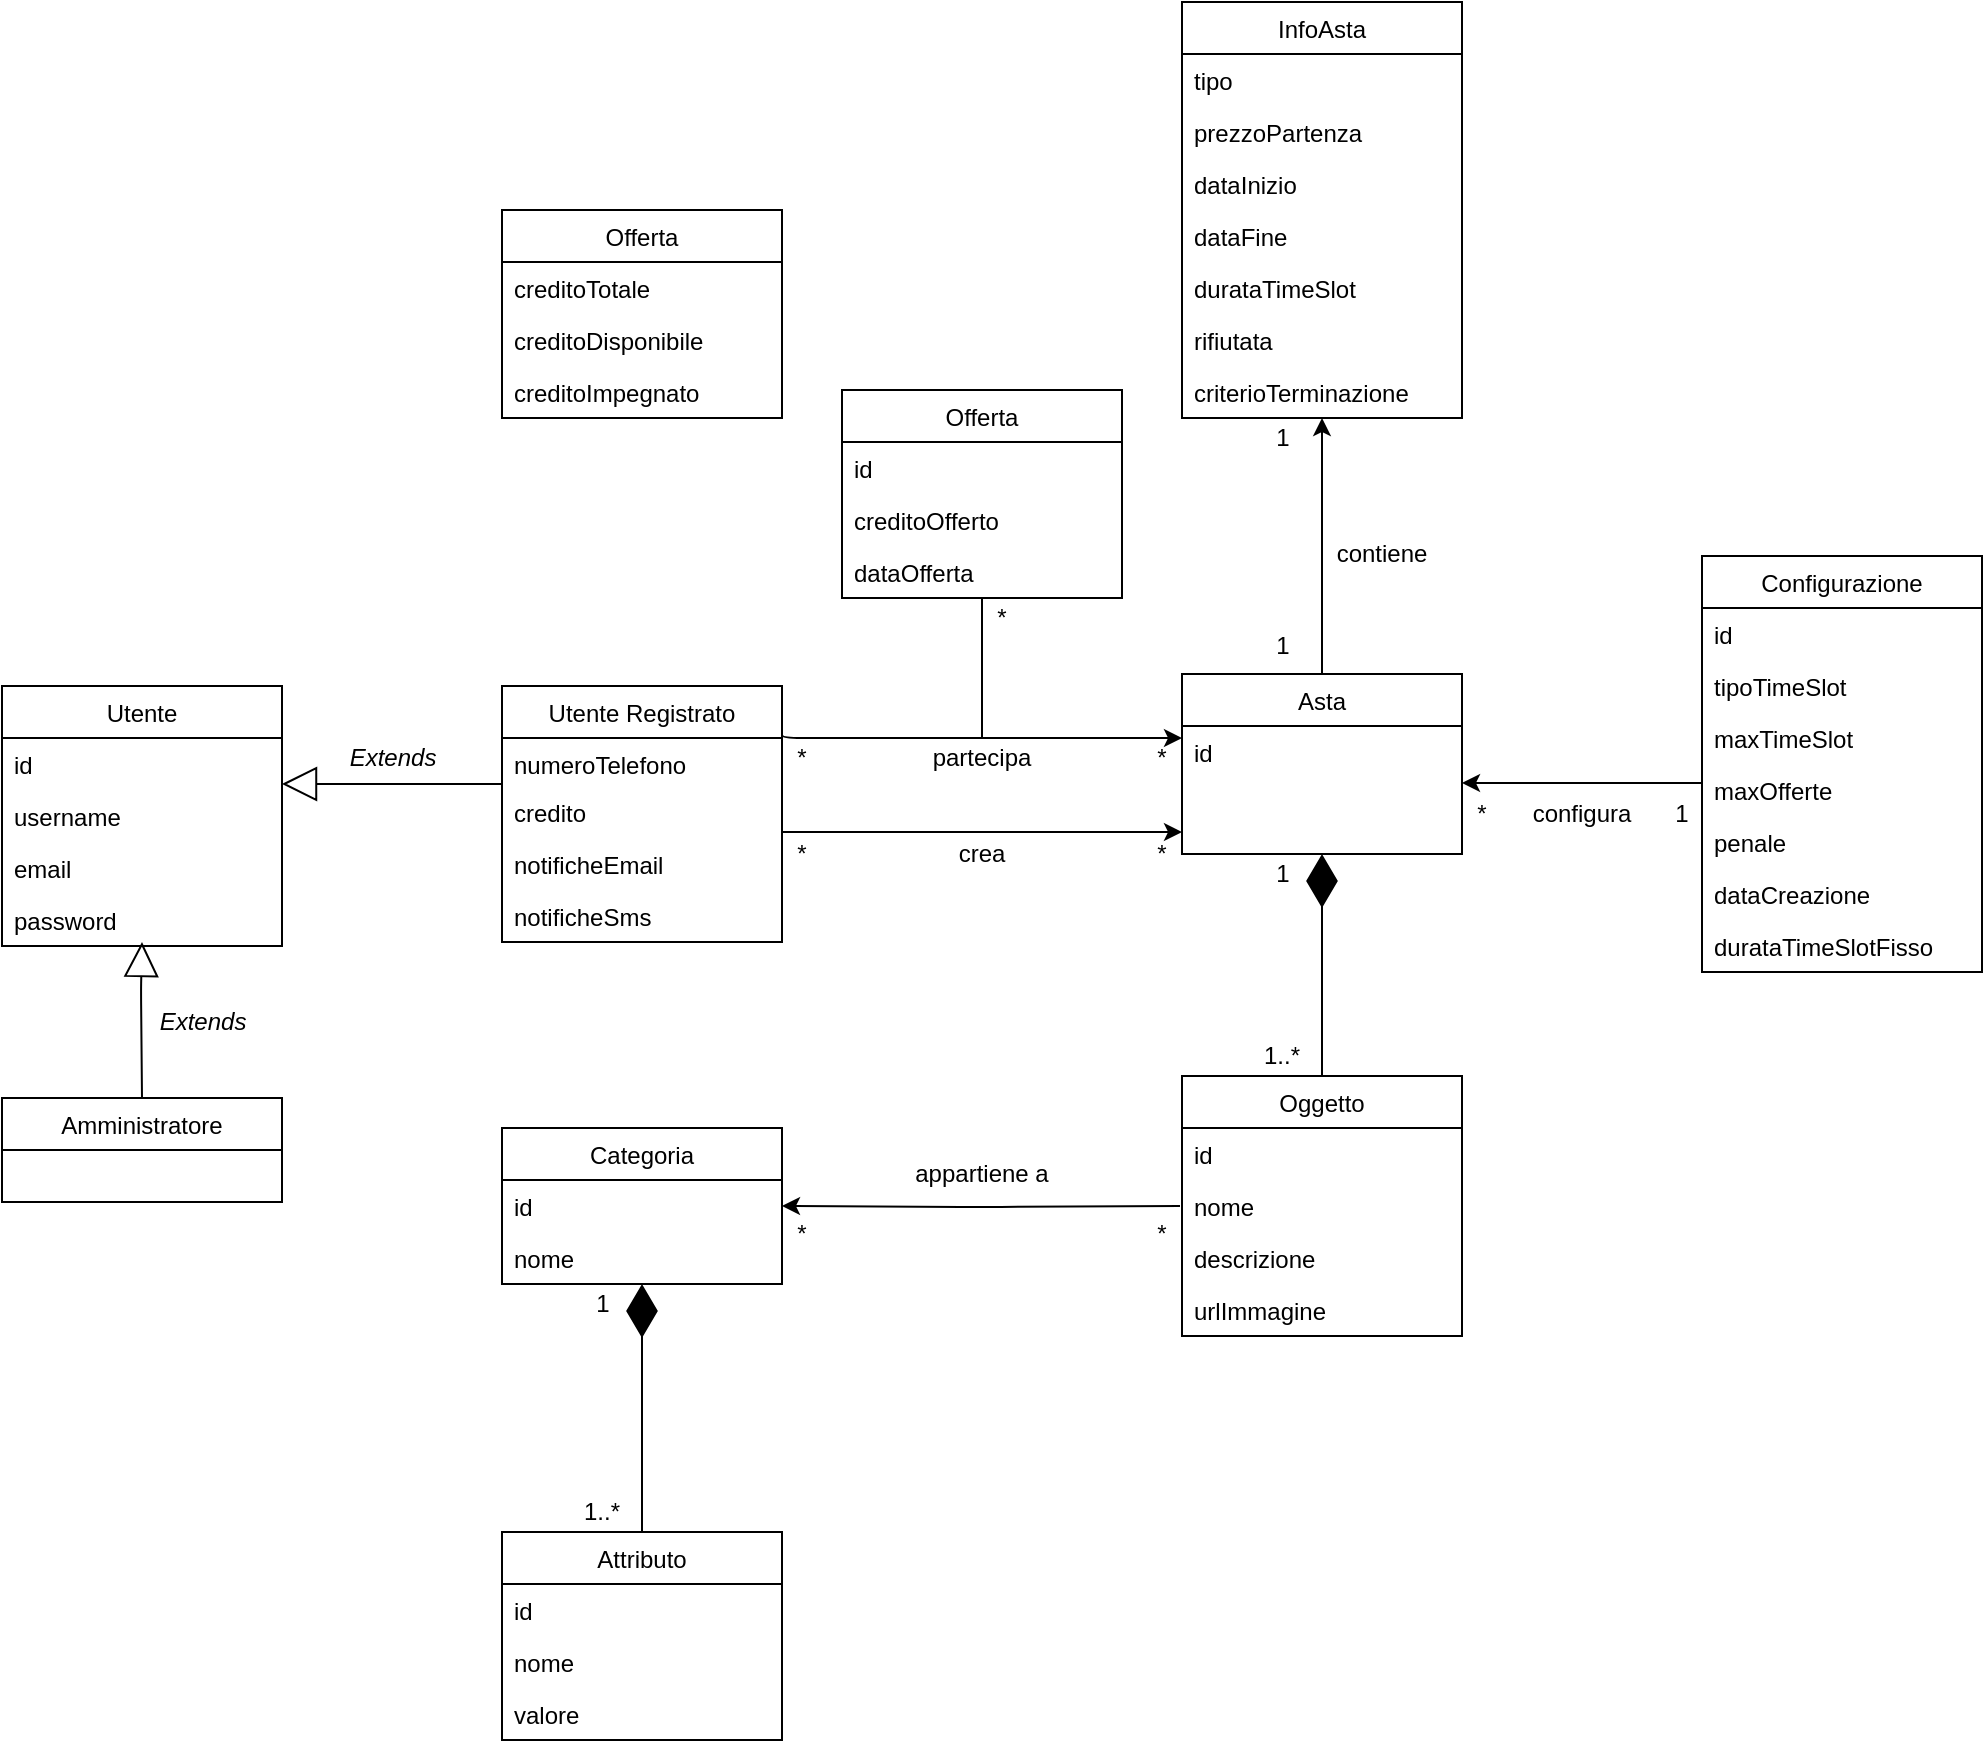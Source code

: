 <mxfile version="12.8.6" type="device"><diagram id="C5RBs43oDa-KdzZeNtuy" name="Page-1"><mxGraphModel dx="1907" dy="1651" grid="1" gridSize="10" guides="1" tooltips="1" connect="1" arrows="1" fold="1" page="1" pageScale="1" pageWidth="827" pageHeight="1169" math="0" shadow="0"><root><mxCell id="WIyWlLk6GJQsqaUBKTNV-0"/><mxCell id="WIyWlLk6GJQsqaUBKTNV-1" parent="WIyWlLk6GJQsqaUBKTNV-0"/><mxCell id="xIt5EXOKrvQGk8ZwAL8l-28" style="edgeStyle=orthogonalEdgeStyle;rounded=1;orthogonalLoop=1;jettySize=auto;html=1;entryX=1;entryY=0.5;entryDx=0;entryDy=0;" parent="WIyWlLk6GJQsqaUBKTNV-1" target="xIt5EXOKrvQGk8ZwAL8l-14" edge="1"><mxGeometry relative="1" as="geometry"><mxPoint x="399" y="466" as="sourcePoint"/></mxGeometry></mxCell><mxCell id="xIt5EXOKrvQGk8ZwAL8l-14" value="Categoria" style="swimlane;fontStyle=0;childLayout=stackLayout;horizontal=1;startSize=26;fillColor=none;horizontalStack=0;resizeParent=1;resizeParentMax=0;resizeLast=0;collapsible=1;marginBottom=0;shadow=0;" parent="WIyWlLk6GJQsqaUBKTNV-1" vertex="1"><mxGeometry x="60" y="427" width="140" height="78" as="geometry"/></mxCell><mxCell id="xIt5EXOKrvQGk8ZwAL8l-15" value="id" style="text;strokeColor=none;fillColor=none;align=left;verticalAlign=top;spacingLeft=4;spacingRight=4;overflow=hidden;rotatable=0;points=[[0,0.5],[1,0.5]];portConstraint=eastwest;" parent="xIt5EXOKrvQGk8ZwAL8l-14" vertex="1"><mxGeometry y="26" width="140" height="26" as="geometry"/></mxCell><mxCell id="_ybo2d6SO-Sz8e5vFv8a-12" value="nome" style="text;strokeColor=none;fillColor=none;align=left;verticalAlign=top;spacingLeft=4;spacingRight=4;overflow=hidden;rotatable=0;points=[[0,0.5],[1,0.5]];portConstraint=eastwest;" parent="xIt5EXOKrvQGk8ZwAL8l-14" vertex="1"><mxGeometry y="52" width="140" height="26" as="geometry"/></mxCell><mxCell id="xIt5EXOKrvQGk8ZwAL8l-32" style="edgeStyle=orthogonalEdgeStyle;rounded=1;orthogonalLoop=1;jettySize=auto;html=1;exitX=1;exitY=0.5;exitDx=0;exitDy=0;entryX=0.75;entryY=0;entryDx=0;entryDy=0;" parent="WIyWlLk6GJQsqaUBKTNV-1" target="xIt5EXOKrvQGk8ZwAL8l-42" edge="1"><mxGeometry relative="1" as="geometry"><Array as="points"><mxPoint x="200" y="232"/></Array><mxPoint x="200" y="229" as="sourcePoint"/></mxGeometry></mxCell><mxCell id="xIt5EXOKrvQGk8ZwAL8l-36" style="edgeStyle=orthogonalEdgeStyle;rounded=1;orthogonalLoop=1;jettySize=auto;html=1;" parent="WIyWlLk6GJQsqaUBKTNV-1" edge="1"><mxGeometry relative="1" as="geometry"><mxPoint x="400" y="279" as="targetPoint"/><mxPoint x="200" y="279" as="sourcePoint"/><Array as="points"><mxPoint x="200" y="279"/></Array></mxGeometry></mxCell><mxCell id="xIt5EXOKrvQGk8ZwAL8l-37" value="*" style="text;html=1;strokeColor=none;fillColor=none;align=center;verticalAlign=middle;whiteSpace=wrap;rounded=0;shadow=0;" parent="WIyWlLk6GJQsqaUBKTNV-1" vertex="1"><mxGeometry x="190" y="470" width="40" height="20" as="geometry"/></mxCell><mxCell id="xIt5EXOKrvQGk8ZwAL8l-38" value="1..*" style="text;html=1;strokeColor=none;fillColor=none;align=center;verticalAlign=middle;whiteSpace=wrap;rounded=0;shadow=0;" parent="WIyWlLk6GJQsqaUBKTNV-1" vertex="1"><mxGeometry x="430" y="381" width="40" height="20" as="geometry"/></mxCell><mxCell id="xIt5EXOKrvQGk8ZwAL8l-39" value="crea" style="text;html=1;strokeColor=none;fillColor=none;align=center;verticalAlign=middle;whiteSpace=wrap;rounded=0;shadow=0;" parent="WIyWlLk6GJQsqaUBKTNV-1" vertex="1"><mxGeometry x="280" y="280" width="40" height="20" as="geometry"/></mxCell><mxCell id="xIt5EXOKrvQGk8ZwAL8l-40" value="*" style="text;html=1;strokeColor=none;fillColor=none;align=center;verticalAlign=middle;whiteSpace=wrap;rounded=0;shadow=0;" parent="WIyWlLk6GJQsqaUBKTNV-1" vertex="1"><mxGeometry x="370" y="280" width="40" height="20" as="geometry"/></mxCell><mxCell id="xIt5EXOKrvQGk8ZwAL8l-41" value="partecipa" style="text;html=1;strokeColor=none;fillColor=none;align=center;verticalAlign=middle;whiteSpace=wrap;rounded=0;shadow=0;" parent="WIyWlLk6GJQsqaUBKTNV-1" vertex="1"><mxGeometry x="280" y="232" width="40" height="20" as="geometry"/></mxCell><mxCell id="xIt5EXOKrvQGk8ZwAL8l-42" value="*" style="text;html=1;strokeColor=none;fillColor=none;align=center;verticalAlign=middle;whiteSpace=wrap;rounded=0;shadow=0;" parent="WIyWlLk6GJQsqaUBKTNV-1" vertex="1"><mxGeometry x="370" y="232" width="40" height="20" as="geometry"/></mxCell><mxCell id="xIt5EXOKrvQGk8ZwAL8l-48" value="" style="endArrow=none;html=1;exitX=0.5;exitY=0;exitDx=0;exitDy=0;" parent="WIyWlLk6GJQsqaUBKTNV-1" source="xIt5EXOKrvQGk8ZwAL8l-41" target="xIt5EXOKrvQGk8ZwAL8l-43" edge="1"><mxGeometry width="50" height="50" relative="1" as="geometry"><mxPoint x="300" y="229" as="sourcePoint"/><mxPoint x="300" y="161" as="targetPoint"/></mxGeometry></mxCell><mxCell id="_ybo2d6SO-Sz8e5vFv8a-8" value="*" style="text;html=1;strokeColor=none;fillColor=none;align=center;verticalAlign=middle;whiteSpace=wrap;rounded=0;shadow=0;" parent="WIyWlLk6GJQsqaUBKTNV-1" vertex="1"><mxGeometry x="190" y="232" width="40" height="20" as="geometry"/></mxCell><mxCell id="_ybo2d6SO-Sz8e5vFv8a-9" value="*" style="text;html=1;strokeColor=none;fillColor=none;align=center;verticalAlign=middle;whiteSpace=wrap;rounded=0;shadow=0;" parent="WIyWlLk6GJQsqaUBKTNV-1" vertex="1"><mxGeometry x="190" y="280" width="40" height="20" as="geometry"/></mxCell><mxCell id="_ybo2d6SO-Sz8e5vFv8a-10" value="*" style="text;html=1;strokeColor=none;fillColor=none;align=center;verticalAlign=middle;whiteSpace=wrap;rounded=0;shadow=0;" parent="WIyWlLk6GJQsqaUBKTNV-1" vertex="1"><mxGeometry x="290" y="162" width="40" height="20" as="geometry"/></mxCell><mxCell id="_ybo2d6SO-Sz8e5vFv8a-11" value="1" style="text;html=1;align=center;verticalAlign=middle;resizable=0;points=[];autosize=1;" parent="WIyWlLk6GJQsqaUBKTNV-1" vertex="1"><mxGeometry x="440" y="290" width="20" height="20" as="geometry"/></mxCell><mxCell id="_ybo2d6SO-Sz8e5vFv8a-13" value="appartiene a" style="text;html=1;strokeColor=none;fillColor=none;align=center;verticalAlign=middle;whiteSpace=wrap;rounded=0;shadow=0;" parent="WIyWlLk6GJQsqaUBKTNV-1" vertex="1"><mxGeometry x="255" y="440" width="90" height="20" as="geometry"/></mxCell><mxCell id="_ybo2d6SO-Sz8e5vFv8a-15" value="*" style="text;html=1;strokeColor=none;fillColor=none;align=center;verticalAlign=middle;whiteSpace=wrap;rounded=0;shadow=0;" parent="WIyWlLk6GJQsqaUBKTNV-1" vertex="1"><mxGeometry x="370" y="470" width="40" height="20" as="geometry"/></mxCell><mxCell id="_ybo2d6SO-Sz8e5vFv8a-19" value="" style="endArrow=diamondThin;endFill=1;endSize=24;html=1;" parent="WIyWlLk6GJQsqaUBKTNV-1" source="xIt5EXOKrvQGk8ZwAL8l-10" target="xIt5EXOKrvQGk8ZwAL8l-4" edge="1"><mxGeometry width="160" relative="1" as="geometry"><mxPoint x="290" y="370" as="sourcePoint"/><mxPoint x="450" y="370" as="targetPoint"/></mxGeometry></mxCell><mxCell id="0-ixcji2QgYzUcZS57bc-8" value="" style="endArrow=block;html=1;exitX=0;exitY=0.5;exitDx=0;exitDy=0;endFill=0;strokeWidth=1;endSize=15;" parent="WIyWlLk6GJQsqaUBKTNV-1" edge="1"><mxGeometry width="50" height="50" relative="1" as="geometry"><mxPoint x="60" y="255" as="sourcePoint"/><mxPoint x="-50" y="255" as="targetPoint"/></mxGeometry></mxCell><mxCell id="0-ixcji2QgYzUcZS57bc-10" value="" style="endArrow=block;html=1;endFill=0;strokeWidth=1;exitX=0.5;exitY=0;exitDx=0;exitDy=0;endSize=15;" parent="WIyWlLk6GJQsqaUBKTNV-1" source="0-ixcji2QgYzUcZS57bc-0" edge="1"><mxGeometry width="50" height="50" relative="1" as="geometry"><mxPoint x="-120.5" y="408" as="sourcePoint"/><mxPoint x="-120" y="334" as="targetPoint"/><Array as="points"><mxPoint x="-120.5" y="358"/></Array></mxGeometry></mxCell><mxCell id="0-ixcji2QgYzUcZS57bc-11" value="&lt;i&gt;Extends&lt;/i&gt;" style="text;html=1;align=center;verticalAlign=middle;resizable=0;points=[];autosize=1;" parent="WIyWlLk6GJQsqaUBKTNV-1" vertex="1"><mxGeometry x="-25" y="232" width="60" height="20" as="geometry"/></mxCell><mxCell id="0-ixcji2QgYzUcZS57bc-12" value="&lt;i&gt;Extends&lt;/i&gt;" style="text;html=1;align=center;verticalAlign=middle;resizable=0;points=[];autosize=1;" parent="WIyWlLk6GJQsqaUBKTNV-1" vertex="1"><mxGeometry x="-120" y="364" width="60" height="20" as="geometry"/></mxCell><mxCell id="xIt5EXOKrvQGk8ZwAL8l-0" value="Utente Registrato" style="swimlane;fontStyle=0;childLayout=stackLayout;horizontal=1;startSize=26;fillColor=none;horizontalStack=0;resizeParent=1;resizeParentMax=0;resizeLast=0;collapsible=1;marginBottom=0;" parent="WIyWlLk6GJQsqaUBKTNV-1" vertex="1"><mxGeometry x="60" y="206" width="140" height="128" as="geometry"/></mxCell><mxCell id="xIt5EXOKrvQGk8ZwAL8l-3" value="numeroTelefono" style="text;strokeColor=none;fillColor=none;align=left;verticalAlign=top;spacingLeft=4;spacingRight=4;overflow=hidden;rotatable=0;points=[[0,0.5],[1,0.5]];portConstraint=eastwest;" parent="xIt5EXOKrvQGk8ZwAL8l-0" vertex="1"><mxGeometry y="26" width="140" height="24" as="geometry"/></mxCell><mxCell id="7WJHTXDVpQY2n5B73jA0-2" value="credito" style="text;strokeColor=none;fillColor=none;align=left;verticalAlign=top;spacingLeft=4;spacingRight=4;overflow=hidden;rotatable=0;points=[[0,0.5],[1,0.5]];portConstraint=eastwest;" vertex="1" parent="xIt5EXOKrvQGk8ZwAL8l-0"><mxGeometry y="50" width="140" height="26" as="geometry"/></mxCell><mxCell id="7WJHTXDVpQY2n5B73jA0-3" value="notificheEmail" style="text;strokeColor=none;fillColor=none;align=left;verticalAlign=top;spacingLeft=4;spacingRight=4;overflow=hidden;rotatable=0;points=[[0,0.5],[1,0.5]];portConstraint=eastwest;" vertex="1" parent="xIt5EXOKrvQGk8ZwAL8l-0"><mxGeometry y="76" width="140" height="26" as="geometry"/></mxCell><mxCell id="7WJHTXDVpQY2n5B73jA0-1" value="notificheSms" style="text;strokeColor=none;fillColor=none;align=left;verticalAlign=top;spacingLeft=4;spacingRight=4;overflow=hidden;rotatable=0;points=[[0,0.5],[1,0.5]];portConstraint=eastwest;" vertex="1" parent="xIt5EXOKrvQGk8ZwAL8l-0"><mxGeometry y="102" width="140" height="26" as="geometry"/></mxCell><mxCell id="0-ixcji2QgYzUcZS57bc-25" style="edgeStyle=orthogonalEdgeStyle;rounded=1;orthogonalLoop=1;jettySize=auto;html=1;exitX=0;exitY=0.365;exitDx=0;exitDy=0;exitPerimeter=0;" parent="WIyWlLk6GJQsqaUBKTNV-1" source="0-ixcji2QgYzUcZS57bc-24" edge="1"><mxGeometry relative="1" as="geometry"><mxPoint x="540" y="254.5" as="targetPoint"/><mxPoint x="650" y="255" as="sourcePoint"/><Array as="points"/></mxGeometry></mxCell><mxCell id="0-ixcji2QgYzUcZS57bc-26" value="configura" style="text;html=1;strokeColor=none;fillColor=none;align=center;verticalAlign=middle;whiteSpace=wrap;rounded=0;shadow=0;" parent="WIyWlLk6GJQsqaUBKTNV-1" vertex="1"><mxGeometry x="580" y="260" width="40" height="20" as="geometry"/></mxCell><mxCell id="0-ixcji2QgYzUcZS57bc-27" value="*" style="text;html=1;strokeColor=none;fillColor=none;align=center;verticalAlign=middle;whiteSpace=wrap;rounded=0;shadow=0;" parent="WIyWlLk6GJQsqaUBKTNV-1" vertex="1"><mxGeometry x="530" y="260" width="40" height="20" as="geometry"/></mxCell><mxCell id="0-ixcji2QgYzUcZS57bc-28" value="1" style="text;html=1;strokeColor=none;fillColor=none;align=center;verticalAlign=middle;whiteSpace=wrap;rounded=0;shadow=0;" parent="WIyWlLk6GJQsqaUBKTNV-1" vertex="1"><mxGeometry x="630" y="260" width="40" height="20" as="geometry"/></mxCell><mxCell id="xIt5EXOKrvQGk8ZwAL8l-4" value="Asta" style="swimlane;fontStyle=0;childLayout=stackLayout;horizontal=1;startSize=26;fillColor=none;horizontalStack=0;resizeParent=1;resizeParentMax=0;resizeLast=0;collapsible=1;marginBottom=0;shadow=0;" parent="WIyWlLk6GJQsqaUBKTNV-1" vertex="1"><mxGeometry x="400" y="200" width="140" height="90" as="geometry"><mxRectangle x="260" y="430" width="60" height="26" as="alternateBounds"/></mxGeometry></mxCell><mxCell id="xIt5EXOKrvQGk8ZwAL8l-5" value="id" style="text;strokeColor=none;fillColor=none;align=left;verticalAlign=top;spacingLeft=4;spacingRight=4;overflow=hidden;rotatable=0;points=[[0,0.5],[1,0.5]];portConstraint=eastwest;" parent="xIt5EXOKrvQGk8ZwAL8l-4" vertex="1"><mxGeometry y="26" width="140" height="64" as="geometry"/></mxCell><mxCell id="0-ixcji2QgYzUcZS57bc-0" value="Amministratore" style="swimlane;fontStyle=0;childLayout=stackLayout;horizontal=1;startSize=26;fillColor=none;horizontalStack=0;resizeParent=1;resizeParentMax=0;resizeLast=0;collapsible=1;marginBottom=0;" parent="WIyWlLk6GJQsqaUBKTNV-1" vertex="1"><mxGeometry x="-190" y="412" width="140" height="52" as="geometry"/></mxCell><mxCell id="0-ixcji2QgYzUcZS57bc-4" value="Utente" style="swimlane;fontStyle=0;childLayout=stackLayout;horizontal=1;startSize=26;fillColor=none;horizontalStack=0;resizeParent=1;resizeParentMax=0;resizeLast=0;collapsible=1;marginBottom=0;" parent="WIyWlLk6GJQsqaUBKTNV-1" vertex="1"><mxGeometry x="-190" y="206" width="140" height="130" as="geometry"/></mxCell><mxCell id="7WJHTXDVpQY2n5B73jA0-4" value="id" style="text;strokeColor=none;fillColor=none;align=left;verticalAlign=top;spacingLeft=4;spacingRight=4;overflow=hidden;rotatable=0;points=[[0,0.5],[1,0.5]];portConstraint=eastwest;" vertex="1" parent="0-ixcji2QgYzUcZS57bc-4"><mxGeometry y="26" width="140" height="26" as="geometry"/></mxCell><mxCell id="0-ixcji2QgYzUcZS57bc-5" value="username" style="text;strokeColor=none;fillColor=none;align=left;verticalAlign=top;spacingLeft=4;spacingRight=4;overflow=hidden;rotatable=0;points=[[0,0.5],[1,0.5]];portConstraint=eastwest;" parent="0-ixcji2QgYzUcZS57bc-4" vertex="1"><mxGeometry y="52" width="140" height="26" as="geometry"/></mxCell><mxCell id="7WJHTXDVpQY2n5B73jA0-0" value="email" style="text;strokeColor=none;fillColor=none;align=left;verticalAlign=top;spacingLeft=4;spacingRight=4;overflow=hidden;rotatable=0;points=[[0,0.5],[1,0.5]];portConstraint=eastwest;" vertex="1" parent="0-ixcji2QgYzUcZS57bc-4"><mxGeometry y="78" width="140" height="26" as="geometry"/></mxCell><mxCell id="0-ixcji2QgYzUcZS57bc-6" value="password" style="text;strokeColor=none;fillColor=none;align=left;verticalAlign=top;spacingLeft=4;spacingRight=4;overflow=hidden;rotatable=0;points=[[0,0.5],[1,0.5]];portConstraint=eastwest;" parent="0-ixcji2QgYzUcZS57bc-4" vertex="1"><mxGeometry y="104" width="140" height="26" as="geometry"/></mxCell><mxCell id="7WJHTXDVpQY2n5B73jA0-15" value="1" style="text;html=1;align=center;verticalAlign=middle;resizable=0;points=[];autosize=1;" vertex="1" parent="WIyWlLk6GJQsqaUBKTNV-1"><mxGeometry x="440" y="72" width="20" height="20" as="geometry"/></mxCell><mxCell id="7WJHTXDVpQY2n5B73jA0-16" value="1" style="text;html=1;align=center;verticalAlign=middle;resizable=0;points=[];autosize=1;" vertex="1" parent="WIyWlLk6GJQsqaUBKTNV-1"><mxGeometry x="440" y="176" width="20" height="20" as="geometry"/></mxCell><mxCell id="7WJHTXDVpQY2n5B73jA0-7" value="InfoAsta" style="swimlane;fontStyle=0;childLayout=stackLayout;horizontal=1;startSize=26;fillColor=none;horizontalStack=0;resizeParent=1;resizeParentMax=0;resizeLast=0;collapsible=1;marginBottom=0;shadow=0;" vertex="1" parent="WIyWlLk6GJQsqaUBKTNV-1"><mxGeometry x="400" y="-136" width="140" height="208" as="geometry"><mxRectangle x="260" y="430" width="60" height="26" as="alternateBounds"/></mxGeometry></mxCell><mxCell id="7WJHTXDVpQY2n5B73jA0-8" value="tipo" style="text;strokeColor=none;fillColor=none;align=left;verticalAlign=top;spacingLeft=4;spacingRight=4;overflow=hidden;rotatable=0;points=[[0,0.5],[1,0.5]];portConstraint=eastwest;" vertex="1" parent="7WJHTXDVpQY2n5B73jA0-7"><mxGeometry y="26" width="140" height="26" as="geometry"/></mxCell><mxCell id="7WJHTXDVpQY2n5B73jA0-18" value="prezzoPartenza" style="text;strokeColor=none;fillColor=none;align=left;verticalAlign=top;spacingLeft=4;spacingRight=4;overflow=hidden;rotatable=0;points=[[0,0.5],[1,0.5]];portConstraint=eastwest;" vertex="1" parent="7WJHTXDVpQY2n5B73jA0-7"><mxGeometry y="52" width="140" height="26" as="geometry"/></mxCell><mxCell id="7WJHTXDVpQY2n5B73jA0-9" value="dataInizio" style="text;strokeColor=none;fillColor=none;align=left;verticalAlign=top;spacingLeft=4;spacingRight=4;overflow=hidden;rotatable=0;points=[[0,0.5],[1,0.5]];portConstraint=eastwest;" vertex="1" parent="7WJHTXDVpQY2n5B73jA0-7"><mxGeometry y="78" width="140" height="26" as="geometry"/></mxCell><mxCell id="7WJHTXDVpQY2n5B73jA0-10" value="dataFine" style="text;strokeColor=none;fillColor=none;align=left;verticalAlign=top;spacingLeft=4;spacingRight=4;overflow=hidden;rotatable=0;points=[[0,0.5],[1,0.5]];portConstraint=eastwest;" vertex="1" parent="7WJHTXDVpQY2n5B73jA0-7"><mxGeometry y="104" width="140" height="26" as="geometry"/></mxCell><mxCell id="7WJHTXDVpQY2n5B73jA0-11" value="durataTimeSlot" style="text;strokeColor=none;fillColor=none;align=left;verticalAlign=top;spacingLeft=4;spacingRight=4;overflow=hidden;rotatable=0;points=[[0,0.5],[1,0.5]];portConstraint=eastwest;" vertex="1" parent="7WJHTXDVpQY2n5B73jA0-7"><mxGeometry y="130" width="140" height="26" as="geometry"/></mxCell><mxCell id="7WJHTXDVpQY2n5B73jA0-19" value="rifiutata" style="text;strokeColor=none;fillColor=none;align=left;verticalAlign=top;spacingLeft=4;spacingRight=4;overflow=hidden;rotatable=0;points=[[0,0.5],[1,0.5]];portConstraint=eastwest;" vertex="1" parent="7WJHTXDVpQY2n5B73jA0-7"><mxGeometry y="156" width="140" height="26" as="geometry"/></mxCell><mxCell id="7WJHTXDVpQY2n5B73jA0-21" value="criterioTerminazione" style="text;strokeColor=none;fillColor=none;align=left;verticalAlign=top;spacingLeft=4;spacingRight=4;overflow=hidden;rotatable=0;points=[[0,0.5],[1,0.5]];portConstraint=eastwest;" vertex="1" parent="7WJHTXDVpQY2n5B73jA0-7"><mxGeometry y="182" width="140" height="26" as="geometry"/></mxCell><mxCell id="0-ixcji2QgYzUcZS57bc-20" value="Configurazione" style="swimlane;fontStyle=0;childLayout=stackLayout;horizontal=1;startSize=26;fillColor=none;horizontalStack=0;resizeParent=1;resizeParentMax=0;resizeLast=0;collapsible=1;marginBottom=0;shadow=0;" parent="WIyWlLk6GJQsqaUBKTNV-1" vertex="1"><mxGeometry x="660" y="141" width="140" height="208" as="geometry"><mxRectangle x="260" y="430" width="60" height="26" as="alternateBounds"/></mxGeometry></mxCell><mxCell id="0-ixcji2QgYzUcZS57bc-21" value="id" style="text;strokeColor=none;fillColor=none;align=left;verticalAlign=top;spacingLeft=4;spacingRight=4;overflow=hidden;rotatable=0;points=[[0,0.5],[1,0.5]];portConstraint=eastwest;" parent="0-ixcji2QgYzUcZS57bc-20" vertex="1"><mxGeometry y="26" width="140" height="26" as="geometry"/></mxCell><mxCell id="0-ixcji2QgYzUcZS57bc-22" value="tipoTimeSlot" style="text;strokeColor=none;fillColor=none;align=left;verticalAlign=top;spacingLeft=4;spacingRight=4;overflow=hidden;rotatable=0;points=[[0,0.5],[1,0.5]];portConstraint=eastwest;" parent="0-ixcji2QgYzUcZS57bc-20" vertex="1"><mxGeometry y="52" width="140" height="26" as="geometry"/></mxCell><mxCell id="0-ixcji2QgYzUcZS57bc-23" value="maxTimeSlot" style="text;strokeColor=none;fillColor=none;align=left;verticalAlign=top;spacingLeft=4;spacingRight=4;overflow=hidden;rotatable=0;points=[[0,0.5],[1,0.5]];portConstraint=eastwest;" parent="0-ixcji2QgYzUcZS57bc-20" vertex="1"><mxGeometry y="78" width="140" height="26" as="geometry"/></mxCell><mxCell id="0-ixcji2QgYzUcZS57bc-24" value="maxOfferte" style="text;strokeColor=none;fillColor=none;align=left;verticalAlign=top;spacingLeft=4;spacingRight=4;overflow=hidden;rotatable=0;points=[[0,0.5],[1,0.5]];portConstraint=eastwest;" parent="0-ixcji2QgYzUcZS57bc-20" vertex="1"><mxGeometry y="104" width="140" height="26" as="geometry"/></mxCell><mxCell id="7WJHTXDVpQY2n5B73jA0-23" value="penale" style="text;strokeColor=none;fillColor=none;align=left;verticalAlign=top;spacingLeft=4;spacingRight=4;overflow=hidden;rotatable=0;points=[[0,0.5],[1,0.5]];portConstraint=eastwest;" vertex="1" parent="0-ixcji2QgYzUcZS57bc-20"><mxGeometry y="130" width="140" height="26" as="geometry"/></mxCell><mxCell id="7WJHTXDVpQY2n5B73jA0-24" value="dataCreazione" style="text;strokeColor=none;fillColor=none;align=left;verticalAlign=top;spacingLeft=4;spacingRight=4;overflow=hidden;rotatable=0;points=[[0,0.5],[1,0.5]];portConstraint=eastwest;" vertex="1" parent="0-ixcji2QgYzUcZS57bc-20"><mxGeometry y="156" width="140" height="26" as="geometry"/></mxCell><mxCell id="7WJHTXDVpQY2n5B73jA0-25" value="durataTimeSlotFisso" style="text;strokeColor=none;fillColor=none;align=left;verticalAlign=top;spacingLeft=4;spacingRight=4;overflow=hidden;rotatable=0;points=[[0,0.5],[1,0.5]];portConstraint=eastwest;" vertex="1" parent="0-ixcji2QgYzUcZS57bc-20"><mxGeometry y="182" width="140" height="26" as="geometry"/></mxCell><mxCell id="7WJHTXDVpQY2n5B73jA0-26" value="" style="endArrow=diamondThin;endFill=1;endSize=24;html=1;" edge="1" source="7WJHTXDVpQY2n5B73jA0-29" parent="WIyWlLk6GJQsqaUBKTNV-1"><mxGeometry width="160" relative="1" as="geometry"><mxPoint x="-50" y="585" as="sourcePoint"/><mxPoint x="130" y="505" as="targetPoint"/></mxGeometry></mxCell><mxCell id="7WJHTXDVpQY2n5B73jA0-27" value="1" style="text;html=1;align=center;verticalAlign=middle;resizable=0;points=[];autosize=1;" vertex="1" parent="WIyWlLk6GJQsqaUBKTNV-1"><mxGeometry x="100" y="505" width="20" height="20" as="geometry"/></mxCell><mxCell id="7WJHTXDVpQY2n5B73jA0-28" value="1..*" style="text;html=1;strokeColor=none;fillColor=none;align=center;verticalAlign=middle;whiteSpace=wrap;rounded=0;shadow=0;" vertex="1" parent="WIyWlLk6GJQsqaUBKTNV-1"><mxGeometry x="90" y="609" width="40" height="20" as="geometry"/></mxCell><mxCell id="7WJHTXDVpQY2n5B73jA0-29" value="Attributo" style="swimlane;fontStyle=0;childLayout=stackLayout;horizontal=1;startSize=26;fillColor=none;horizontalStack=0;resizeParent=1;resizeParentMax=0;resizeLast=0;collapsible=1;marginBottom=0;shadow=0;" vertex="1" parent="WIyWlLk6GJQsqaUBKTNV-1"><mxGeometry x="60" y="629" width="140" height="104" as="geometry"/></mxCell><mxCell id="7WJHTXDVpQY2n5B73jA0-30" value="id" style="text;strokeColor=none;fillColor=none;align=left;verticalAlign=top;spacingLeft=4;spacingRight=4;overflow=hidden;rotatable=0;points=[[0,0.5],[1,0.5]];portConstraint=eastwest;" vertex="1" parent="7WJHTXDVpQY2n5B73jA0-29"><mxGeometry y="26" width="140" height="26" as="geometry"/></mxCell><mxCell id="7WJHTXDVpQY2n5B73jA0-31" value="nome" style="text;strokeColor=none;fillColor=none;align=left;verticalAlign=top;spacingLeft=4;spacingRight=4;overflow=hidden;rotatable=0;points=[[0,0.5],[1,0.5]];portConstraint=eastwest;" vertex="1" parent="7WJHTXDVpQY2n5B73jA0-29"><mxGeometry y="52" width="140" height="26" as="geometry"/></mxCell><mxCell id="7WJHTXDVpQY2n5B73jA0-32" value="valore" style="text;strokeColor=none;fillColor=none;align=left;verticalAlign=top;spacingLeft=4;spacingRight=4;overflow=hidden;rotatable=0;points=[[0,0.5],[1,0.5]];portConstraint=eastwest;" vertex="1" parent="7WJHTXDVpQY2n5B73jA0-29"><mxGeometry y="78" width="140" height="26" as="geometry"/></mxCell><mxCell id="xIt5EXOKrvQGk8ZwAL8l-10" value="Oggetto" style="swimlane;fontStyle=0;childLayout=stackLayout;horizontal=1;startSize=26;fillColor=none;horizontalStack=0;resizeParent=1;resizeParentMax=0;resizeLast=0;collapsible=1;marginBottom=0;shadow=0;" parent="WIyWlLk6GJQsqaUBKTNV-1" vertex="1"><mxGeometry x="400" y="401" width="140" height="130" as="geometry"/></mxCell><mxCell id="7WJHTXDVpQY2n5B73jA0-33" value="id" style="text;strokeColor=none;fillColor=none;align=left;verticalAlign=top;spacingLeft=4;spacingRight=4;overflow=hidden;rotatable=0;points=[[0,0.5],[1,0.5]];portConstraint=eastwest;" vertex="1" parent="xIt5EXOKrvQGk8ZwAL8l-10"><mxGeometry y="26" width="140" height="26" as="geometry"/></mxCell><mxCell id="xIt5EXOKrvQGk8ZwAL8l-11" value="nome" style="text;strokeColor=none;fillColor=none;align=left;verticalAlign=top;spacingLeft=4;spacingRight=4;overflow=hidden;rotatable=0;points=[[0,0.5],[1,0.5]];portConstraint=eastwest;" parent="xIt5EXOKrvQGk8ZwAL8l-10" vertex="1"><mxGeometry y="52" width="140" height="26" as="geometry"/></mxCell><mxCell id="_ybo2d6SO-Sz8e5vFv8a-22" value="descrizione" style="text;strokeColor=none;fillColor=none;align=left;verticalAlign=top;spacingLeft=4;spacingRight=4;overflow=hidden;rotatable=0;points=[[0,0.5],[1,0.5]];portConstraint=eastwest;" parent="xIt5EXOKrvQGk8ZwAL8l-10" vertex="1"><mxGeometry y="78" width="140" height="26" as="geometry"/></mxCell><mxCell id="_ybo2d6SO-Sz8e5vFv8a-23" value="urlImmagine" style="text;strokeColor=none;fillColor=none;align=left;verticalAlign=top;spacingLeft=4;spacingRight=4;overflow=hidden;rotatable=0;points=[[0,0.5],[1,0.5]];portConstraint=eastwest;" parent="xIt5EXOKrvQGk8ZwAL8l-10" vertex="1"><mxGeometry y="104" width="140" height="26" as="geometry"/></mxCell><mxCell id="7WJHTXDVpQY2n5B73jA0-35" value="Offerta" style="swimlane;fontStyle=0;childLayout=stackLayout;horizontal=1;startSize=26;fillColor=none;horizontalStack=0;resizeParent=1;resizeParentMax=0;resizeLast=0;collapsible=1;marginBottom=0;shadow=0;" vertex="1" parent="WIyWlLk6GJQsqaUBKTNV-1"><mxGeometry x="60" y="-32" width="140" height="104" as="geometry"/></mxCell><mxCell id="7WJHTXDVpQY2n5B73jA0-36" value="creditoTotale" style="text;strokeColor=none;fillColor=none;align=left;verticalAlign=top;spacingLeft=4;spacingRight=4;overflow=hidden;rotatable=0;points=[[0,0.5],[1,0.5]];portConstraint=eastwest;" vertex="1" parent="7WJHTXDVpQY2n5B73jA0-35"><mxGeometry y="26" width="140" height="26" as="geometry"/></mxCell><mxCell id="7WJHTXDVpQY2n5B73jA0-37" value="creditoDisponibile" style="text;strokeColor=none;fillColor=none;align=left;verticalAlign=top;spacingLeft=4;spacingRight=4;overflow=hidden;rotatable=0;points=[[0,0.5],[1,0.5]];portConstraint=eastwest;" vertex="1" parent="7WJHTXDVpQY2n5B73jA0-35"><mxGeometry y="52" width="140" height="26" as="geometry"/></mxCell><mxCell id="7WJHTXDVpQY2n5B73jA0-38" value="creditoImpegnato" style="text;strokeColor=none;fillColor=none;align=left;verticalAlign=top;spacingLeft=4;spacingRight=4;overflow=hidden;rotatable=0;points=[[0,0.5],[1,0.5]];portConstraint=eastwest;" vertex="1" parent="7WJHTXDVpQY2n5B73jA0-35"><mxGeometry y="78" width="140" height="26" as="geometry"/></mxCell><mxCell id="7WJHTXDVpQY2n5B73jA0-40" value="" style="endArrow=classic;html=1;exitX=0.5;exitY=0;exitDx=0;exitDy=0;entryX=0.5;entryY=1;entryDx=0;entryDy=0;" edge="1" parent="WIyWlLk6GJQsqaUBKTNV-1" source="xIt5EXOKrvQGk8ZwAL8l-4" target="7WJHTXDVpQY2n5B73jA0-7"><mxGeometry width="50" height="50" relative="1" as="geometry"><mxPoint x="530" y="180" as="sourcePoint"/><mxPoint x="580" y="130" as="targetPoint"/></mxGeometry></mxCell><mxCell id="7WJHTXDVpQY2n5B73jA0-41" value="contiene" style="text;html=1;strokeColor=none;fillColor=none;align=center;verticalAlign=middle;whiteSpace=wrap;rounded=0;shadow=0;" vertex="1" parent="WIyWlLk6GJQsqaUBKTNV-1"><mxGeometry x="480" y="130" width="40" height="20" as="geometry"/></mxCell><mxCell id="xIt5EXOKrvQGk8ZwAL8l-43" value="Offerta" style="swimlane;fontStyle=0;childLayout=stackLayout;horizontal=1;startSize=26;fillColor=none;horizontalStack=0;resizeParent=1;resizeParentMax=0;resizeLast=0;collapsible=1;marginBottom=0;shadow=0;" parent="WIyWlLk6GJQsqaUBKTNV-1" vertex="1"><mxGeometry x="230" y="58" width="140" height="104" as="geometry"/></mxCell><mxCell id="7WJHTXDVpQY2n5B73jA0-5" value="id" style="text;strokeColor=none;fillColor=none;align=left;verticalAlign=top;spacingLeft=4;spacingRight=4;overflow=hidden;rotatable=0;points=[[0,0.5],[1,0.5]];portConstraint=eastwest;" vertex="1" parent="xIt5EXOKrvQGk8ZwAL8l-43"><mxGeometry y="26" width="140" height="26" as="geometry"/></mxCell><mxCell id="7WJHTXDVpQY2n5B73jA0-6" value="creditoOfferto" style="text;strokeColor=none;fillColor=none;align=left;verticalAlign=top;spacingLeft=4;spacingRight=4;overflow=hidden;rotatable=0;points=[[0,0.5],[1,0.5]];portConstraint=eastwest;" vertex="1" parent="xIt5EXOKrvQGk8ZwAL8l-43"><mxGeometry y="52" width="140" height="26" as="geometry"/></mxCell><mxCell id="xIt5EXOKrvQGk8ZwAL8l-44" value="dataOfferta" style="text;strokeColor=none;fillColor=none;align=left;verticalAlign=top;spacingLeft=4;spacingRight=4;overflow=hidden;rotatable=0;points=[[0,0.5],[1,0.5]];portConstraint=eastwest;" parent="xIt5EXOKrvQGk8ZwAL8l-43" vertex="1"><mxGeometry y="78" width="140" height="26" as="geometry"/></mxCell></root></mxGraphModel></diagram></mxfile>